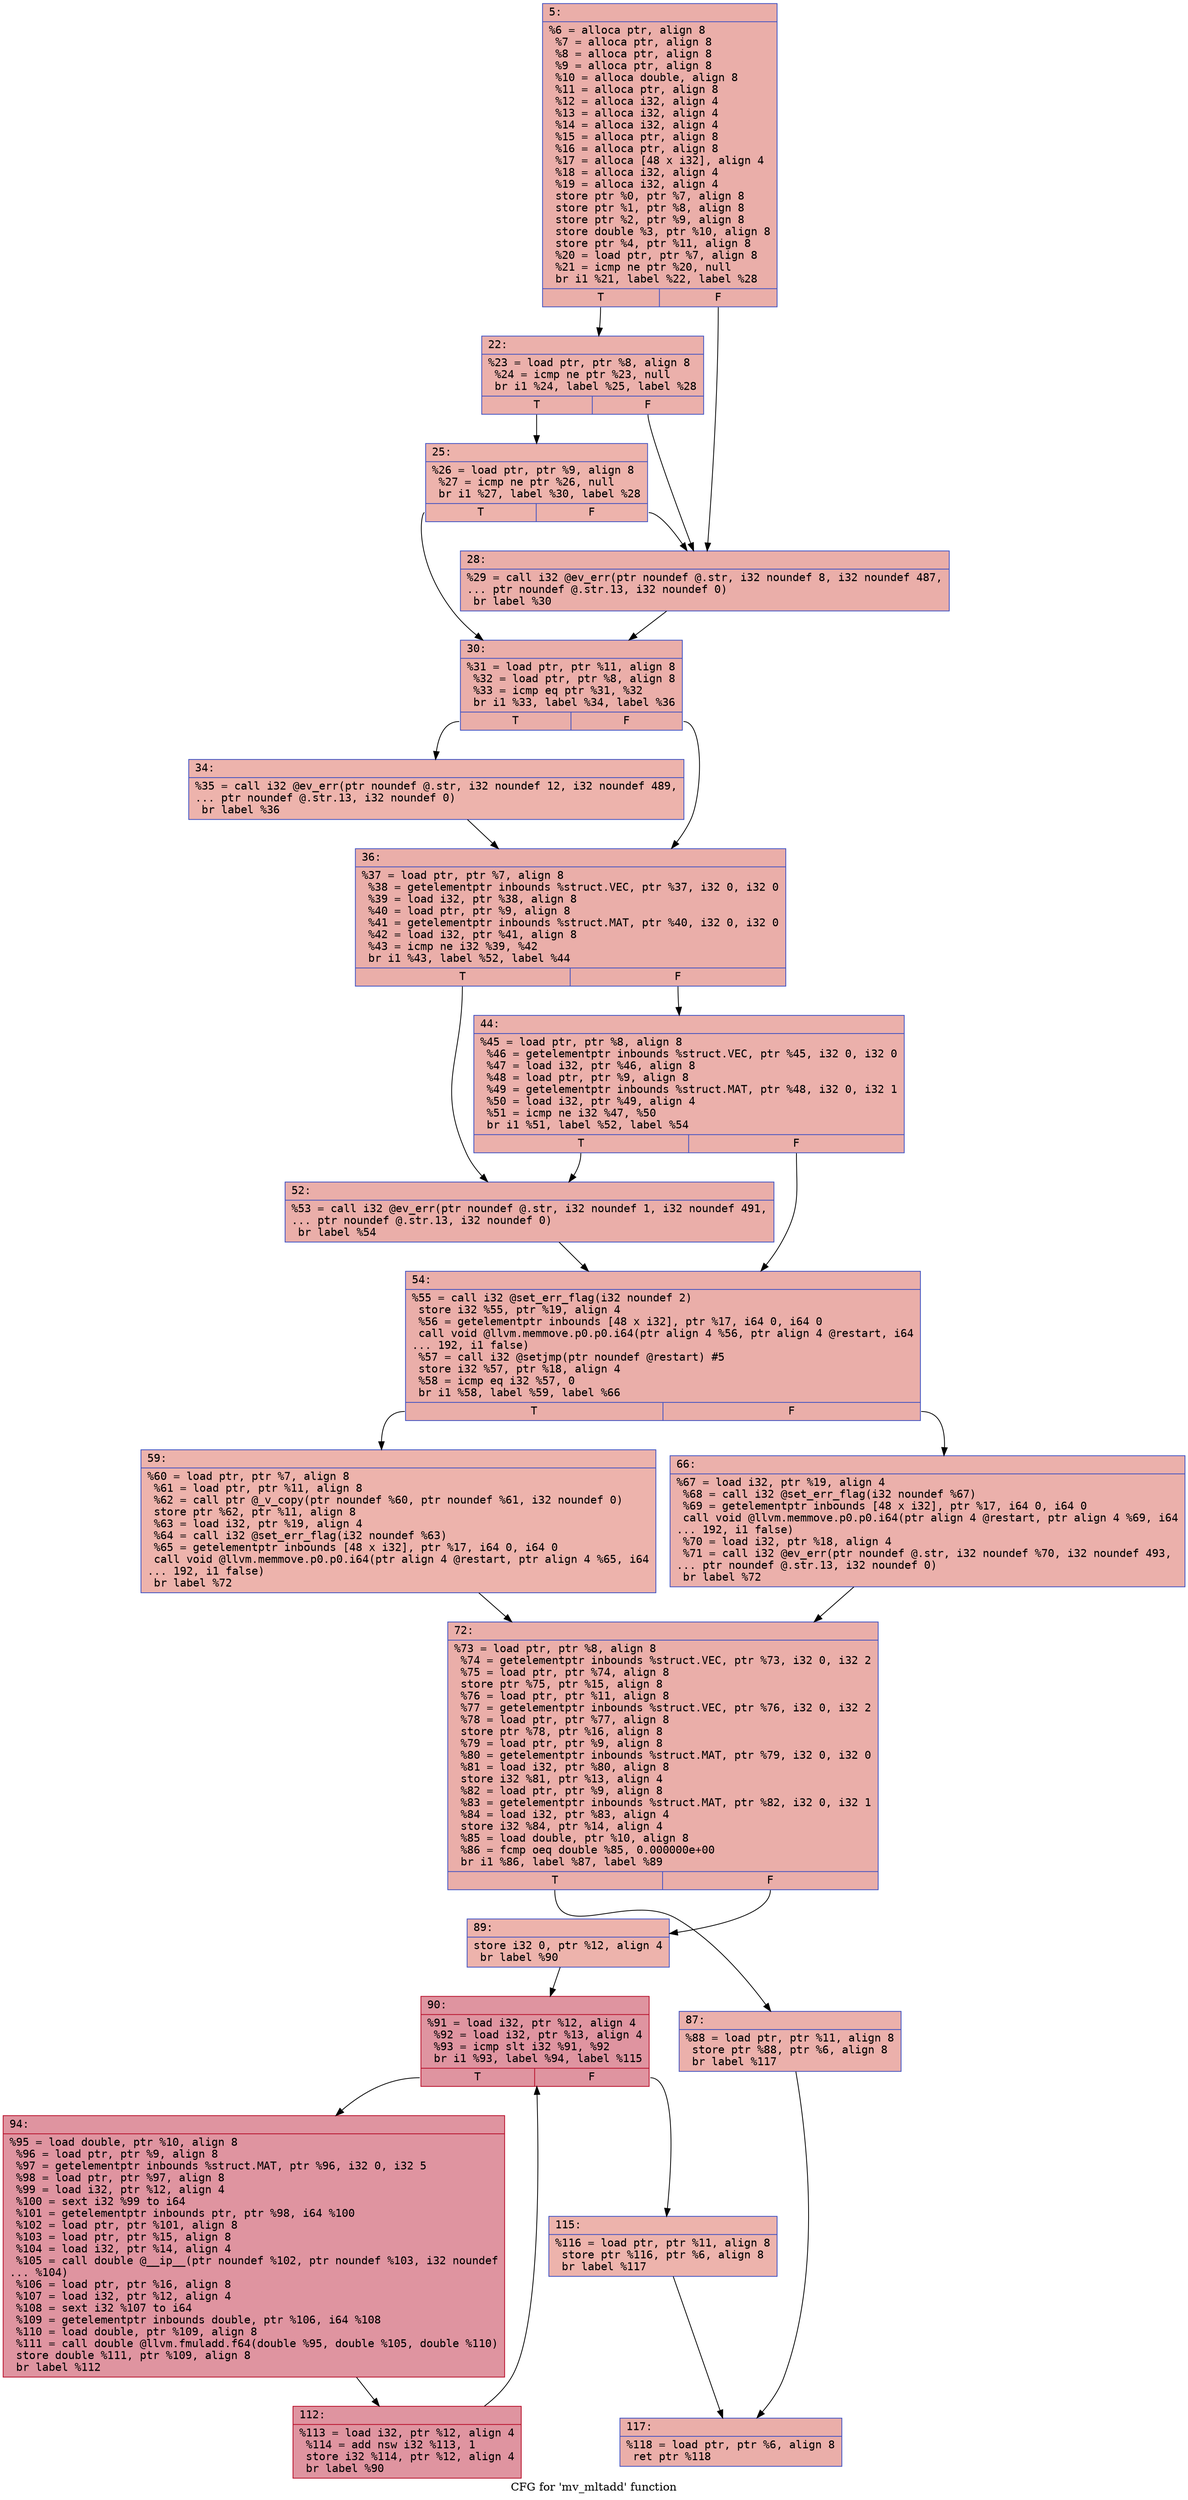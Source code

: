 digraph "CFG for 'mv_mltadd' function" {
	label="CFG for 'mv_mltadd' function";

	Node0x60000331d810 [shape=record,color="#3d50c3ff", style=filled, fillcolor="#d0473d70" fontname="Courier",label="{5:\l|  %6 = alloca ptr, align 8\l  %7 = alloca ptr, align 8\l  %8 = alloca ptr, align 8\l  %9 = alloca ptr, align 8\l  %10 = alloca double, align 8\l  %11 = alloca ptr, align 8\l  %12 = alloca i32, align 4\l  %13 = alloca i32, align 4\l  %14 = alloca i32, align 4\l  %15 = alloca ptr, align 8\l  %16 = alloca ptr, align 8\l  %17 = alloca [48 x i32], align 4\l  %18 = alloca i32, align 4\l  %19 = alloca i32, align 4\l  store ptr %0, ptr %7, align 8\l  store ptr %1, ptr %8, align 8\l  store ptr %2, ptr %9, align 8\l  store double %3, ptr %10, align 8\l  store ptr %4, ptr %11, align 8\l  %20 = load ptr, ptr %7, align 8\l  %21 = icmp ne ptr %20, null\l  br i1 %21, label %22, label %28\l|{<s0>T|<s1>F}}"];
	Node0x60000331d810:s0 -> Node0x60000331d860[tooltip="5 -> 22\nProbability 62.50%" ];
	Node0x60000331d810:s1 -> Node0x60000331d900[tooltip="5 -> 28\nProbability 37.50%" ];
	Node0x60000331d860 [shape=record,color="#3d50c3ff", style=filled, fillcolor="#d24b4070" fontname="Courier",label="{22:\l|  %23 = load ptr, ptr %8, align 8\l  %24 = icmp ne ptr %23, null\l  br i1 %24, label %25, label %28\l|{<s0>T|<s1>F}}"];
	Node0x60000331d860:s0 -> Node0x60000331d8b0[tooltip="22 -> 25\nProbability 62.50%" ];
	Node0x60000331d860:s1 -> Node0x60000331d900[tooltip="22 -> 28\nProbability 37.50%" ];
	Node0x60000331d8b0 [shape=record,color="#3d50c3ff", style=filled, fillcolor="#d6524470" fontname="Courier",label="{25:\l|  %26 = load ptr, ptr %9, align 8\l  %27 = icmp ne ptr %26, null\l  br i1 %27, label %30, label %28\l|{<s0>T|<s1>F}}"];
	Node0x60000331d8b0:s0 -> Node0x60000331d950[tooltip="25 -> 30\nProbability 62.50%" ];
	Node0x60000331d8b0:s1 -> Node0x60000331d900[tooltip="25 -> 28\nProbability 37.50%" ];
	Node0x60000331d900 [shape=record,color="#3d50c3ff", style=filled, fillcolor="#d0473d70" fontname="Courier",label="{28:\l|  %29 = call i32 @ev_err(ptr noundef @.str, i32 noundef 8, i32 noundef 487,\l... ptr noundef @.str.13, i32 noundef 0)\l  br label %30\l}"];
	Node0x60000331d900 -> Node0x60000331d950[tooltip="28 -> 30\nProbability 100.00%" ];
	Node0x60000331d950 [shape=record,color="#3d50c3ff", style=filled, fillcolor="#d0473d70" fontname="Courier",label="{30:\l|  %31 = load ptr, ptr %11, align 8\l  %32 = load ptr, ptr %8, align 8\l  %33 = icmp eq ptr %31, %32\l  br i1 %33, label %34, label %36\l|{<s0>T|<s1>F}}"];
	Node0x60000331d950:s0 -> Node0x60000331d9a0[tooltip="30 -> 34\nProbability 37.50%" ];
	Node0x60000331d950:s1 -> Node0x60000331d9f0[tooltip="30 -> 36\nProbability 62.50%" ];
	Node0x60000331d9a0 [shape=record,color="#3d50c3ff", style=filled, fillcolor="#d6524470" fontname="Courier",label="{34:\l|  %35 = call i32 @ev_err(ptr noundef @.str, i32 noundef 12, i32 noundef 489,\l... ptr noundef @.str.13, i32 noundef 0)\l  br label %36\l}"];
	Node0x60000331d9a0 -> Node0x60000331d9f0[tooltip="34 -> 36\nProbability 100.00%" ];
	Node0x60000331d9f0 [shape=record,color="#3d50c3ff", style=filled, fillcolor="#d0473d70" fontname="Courier",label="{36:\l|  %37 = load ptr, ptr %7, align 8\l  %38 = getelementptr inbounds %struct.VEC, ptr %37, i32 0, i32 0\l  %39 = load i32, ptr %38, align 8\l  %40 = load ptr, ptr %9, align 8\l  %41 = getelementptr inbounds %struct.MAT, ptr %40, i32 0, i32 0\l  %42 = load i32, ptr %41, align 8\l  %43 = icmp ne i32 %39, %42\l  br i1 %43, label %52, label %44\l|{<s0>T|<s1>F}}"];
	Node0x60000331d9f0:s0 -> Node0x60000331da90[tooltip="36 -> 52\nProbability 50.00%" ];
	Node0x60000331d9f0:s1 -> Node0x60000331da40[tooltip="36 -> 44\nProbability 50.00%" ];
	Node0x60000331da40 [shape=record,color="#3d50c3ff", style=filled, fillcolor="#d24b4070" fontname="Courier",label="{44:\l|  %45 = load ptr, ptr %8, align 8\l  %46 = getelementptr inbounds %struct.VEC, ptr %45, i32 0, i32 0\l  %47 = load i32, ptr %46, align 8\l  %48 = load ptr, ptr %9, align 8\l  %49 = getelementptr inbounds %struct.MAT, ptr %48, i32 0, i32 1\l  %50 = load i32, ptr %49, align 4\l  %51 = icmp ne i32 %47, %50\l  br i1 %51, label %52, label %54\l|{<s0>T|<s1>F}}"];
	Node0x60000331da40:s0 -> Node0x60000331da90[tooltip="44 -> 52\nProbability 50.00%" ];
	Node0x60000331da40:s1 -> Node0x60000331dae0[tooltip="44 -> 54\nProbability 50.00%" ];
	Node0x60000331da90 [shape=record,color="#3d50c3ff", style=filled, fillcolor="#d0473d70" fontname="Courier",label="{52:\l|  %53 = call i32 @ev_err(ptr noundef @.str, i32 noundef 1, i32 noundef 491,\l... ptr noundef @.str.13, i32 noundef 0)\l  br label %54\l}"];
	Node0x60000331da90 -> Node0x60000331dae0[tooltip="52 -> 54\nProbability 100.00%" ];
	Node0x60000331dae0 [shape=record,color="#3d50c3ff", style=filled, fillcolor="#d0473d70" fontname="Courier",label="{54:\l|  %55 = call i32 @set_err_flag(i32 noundef 2)\l  store i32 %55, ptr %19, align 4\l  %56 = getelementptr inbounds [48 x i32], ptr %17, i64 0, i64 0\l  call void @llvm.memmove.p0.p0.i64(ptr align 4 %56, ptr align 4 @restart, i64\l... 192, i1 false)\l  %57 = call i32 @setjmp(ptr noundef @restart) #5\l  store i32 %57, ptr %18, align 4\l  %58 = icmp eq i32 %57, 0\l  br i1 %58, label %59, label %66\l|{<s0>T|<s1>F}}"];
	Node0x60000331dae0:s0 -> Node0x60000331db30[tooltip="54 -> 59\nProbability 37.50%" ];
	Node0x60000331dae0:s1 -> Node0x60000331db80[tooltip="54 -> 66\nProbability 62.50%" ];
	Node0x60000331db30 [shape=record,color="#3d50c3ff", style=filled, fillcolor="#d6524470" fontname="Courier",label="{59:\l|  %60 = load ptr, ptr %7, align 8\l  %61 = load ptr, ptr %11, align 8\l  %62 = call ptr @_v_copy(ptr noundef %60, ptr noundef %61, i32 noundef 0)\l  store ptr %62, ptr %11, align 8\l  %63 = load i32, ptr %19, align 4\l  %64 = call i32 @set_err_flag(i32 noundef %63)\l  %65 = getelementptr inbounds [48 x i32], ptr %17, i64 0, i64 0\l  call void @llvm.memmove.p0.p0.i64(ptr align 4 @restart, ptr align 4 %65, i64\l... 192, i1 false)\l  br label %72\l}"];
	Node0x60000331db30 -> Node0x60000331dbd0[tooltip="59 -> 72\nProbability 100.00%" ];
	Node0x60000331db80 [shape=record,color="#3d50c3ff", style=filled, fillcolor="#d24b4070" fontname="Courier",label="{66:\l|  %67 = load i32, ptr %19, align 4\l  %68 = call i32 @set_err_flag(i32 noundef %67)\l  %69 = getelementptr inbounds [48 x i32], ptr %17, i64 0, i64 0\l  call void @llvm.memmove.p0.p0.i64(ptr align 4 @restart, ptr align 4 %69, i64\l... 192, i1 false)\l  %70 = load i32, ptr %18, align 4\l  %71 = call i32 @ev_err(ptr noundef @.str, i32 noundef %70, i32 noundef 493,\l... ptr noundef @.str.13, i32 noundef 0)\l  br label %72\l}"];
	Node0x60000331db80 -> Node0x60000331dbd0[tooltip="66 -> 72\nProbability 100.00%" ];
	Node0x60000331dbd0 [shape=record,color="#3d50c3ff", style=filled, fillcolor="#d0473d70" fontname="Courier",label="{72:\l|  %73 = load ptr, ptr %8, align 8\l  %74 = getelementptr inbounds %struct.VEC, ptr %73, i32 0, i32 2\l  %75 = load ptr, ptr %74, align 8\l  store ptr %75, ptr %15, align 8\l  %76 = load ptr, ptr %11, align 8\l  %77 = getelementptr inbounds %struct.VEC, ptr %76, i32 0, i32 2\l  %78 = load ptr, ptr %77, align 8\l  store ptr %78, ptr %16, align 8\l  %79 = load ptr, ptr %9, align 8\l  %80 = getelementptr inbounds %struct.MAT, ptr %79, i32 0, i32 0\l  %81 = load i32, ptr %80, align 8\l  store i32 %81, ptr %13, align 4\l  %82 = load ptr, ptr %9, align 8\l  %83 = getelementptr inbounds %struct.MAT, ptr %82, i32 0, i32 1\l  %84 = load i32, ptr %83, align 4\l  store i32 %84, ptr %14, align 4\l  %85 = load double, ptr %10, align 8\l  %86 = fcmp oeq double %85, 0.000000e+00\l  br i1 %86, label %87, label %89\l|{<s0>T|<s1>F}}"];
	Node0x60000331dbd0:s0 -> Node0x60000331dc20[tooltip="72 -> 87\nProbability 62.50%" ];
	Node0x60000331dbd0:s1 -> Node0x60000331dc70[tooltip="72 -> 89\nProbability 37.50%" ];
	Node0x60000331dc20 [shape=record,color="#3d50c3ff", style=filled, fillcolor="#d24b4070" fontname="Courier",label="{87:\l|  %88 = load ptr, ptr %11, align 8\l  store ptr %88, ptr %6, align 8\l  br label %117\l}"];
	Node0x60000331dc20 -> Node0x60000331de00[tooltip="87 -> 117\nProbability 100.00%" ];
	Node0x60000331dc70 [shape=record,color="#3d50c3ff", style=filled, fillcolor="#d6524470" fontname="Courier",label="{89:\l|  store i32 0, ptr %12, align 4\l  br label %90\l}"];
	Node0x60000331dc70 -> Node0x60000331dcc0[tooltip="89 -> 90\nProbability 100.00%" ];
	Node0x60000331dcc0 [shape=record,color="#b70d28ff", style=filled, fillcolor="#b70d2870" fontname="Courier",label="{90:\l|  %91 = load i32, ptr %12, align 4\l  %92 = load i32, ptr %13, align 4\l  %93 = icmp slt i32 %91, %92\l  br i1 %93, label %94, label %115\l|{<s0>T|<s1>F}}"];
	Node0x60000331dcc0:s0 -> Node0x60000331dd10[tooltip="90 -> 94\nProbability 96.88%" ];
	Node0x60000331dcc0:s1 -> Node0x60000331ddb0[tooltip="90 -> 115\nProbability 3.12%" ];
	Node0x60000331dd10 [shape=record,color="#b70d28ff", style=filled, fillcolor="#b70d2870" fontname="Courier",label="{94:\l|  %95 = load double, ptr %10, align 8\l  %96 = load ptr, ptr %9, align 8\l  %97 = getelementptr inbounds %struct.MAT, ptr %96, i32 0, i32 5\l  %98 = load ptr, ptr %97, align 8\l  %99 = load i32, ptr %12, align 4\l  %100 = sext i32 %99 to i64\l  %101 = getelementptr inbounds ptr, ptr %98, i64 %100\l  %102 = load ptr, ptr %101, align 8\l  %103 = load ptr, ptr %15, align 8\l  %104 = load i32, ptr %14, align 4\l  %105 = call double @__ip__(ptr noundef %102, ptr noundef %103, i32 noundef\l... %104)\l  %106 = load ptr, ptr %16, align 8\l  %107 = load i32, ptr %12, align 4\l  %108 = sext i32 %107 to i64\l  %109 = getelementptr inbounds double, ptr %106, i64 %108\l  %110 = load double, ptr %109, align 8\l  %111 = call double @llvm.fmuladd.f64(double %95, double %105, double %110)\l  store double %111, ptr %109, align 8\l  br label %112\l}"];
	Node0x60000331dd10 -> Node0x60000331dd60[tooltip="94 -> 112\nProbability 100.00%" ];
	Node0x60000331dd60 [shape=record,color="#b70d28ff", style=filled, fillcolor="#b70d2870" fontname="Courier",label="{112:\l|  %113 = load i32, ptr %12, align 4\l  %114 = add nsw i32 %113, 1\l  store i32 %114, ptr %12, align 4\l  br label %90\l}"];
	Node0x60000331dd60 -> Node0x60000331dcc0[tooltip="112 -> 90\nProbability 100.00%" ];
	Node0x60000331ddb0 [shape=record,color="#3d50c3ff", style=filled, fillcolor="#d6524470" fontname="Courier",label="{115:\l|  %116 = load ptr, ptr %11, align 8\l  store ptr %116, ptr %6, align 8\l  br label %117\l}"];
	Node0x60000331ddb0 -> Node0x60000331de00[tooltip="115 -> 117\nProbability 100.00%" ];
	Node0x60000331de00 [shape=record,color="#3d50c3ff", style=filled, fillcolor="#d0473d70" fontname="Courier",label="{117:\l|  %118 = load ptr, ptr %6, align 8\l  ret ptr %118\l}"];
}
